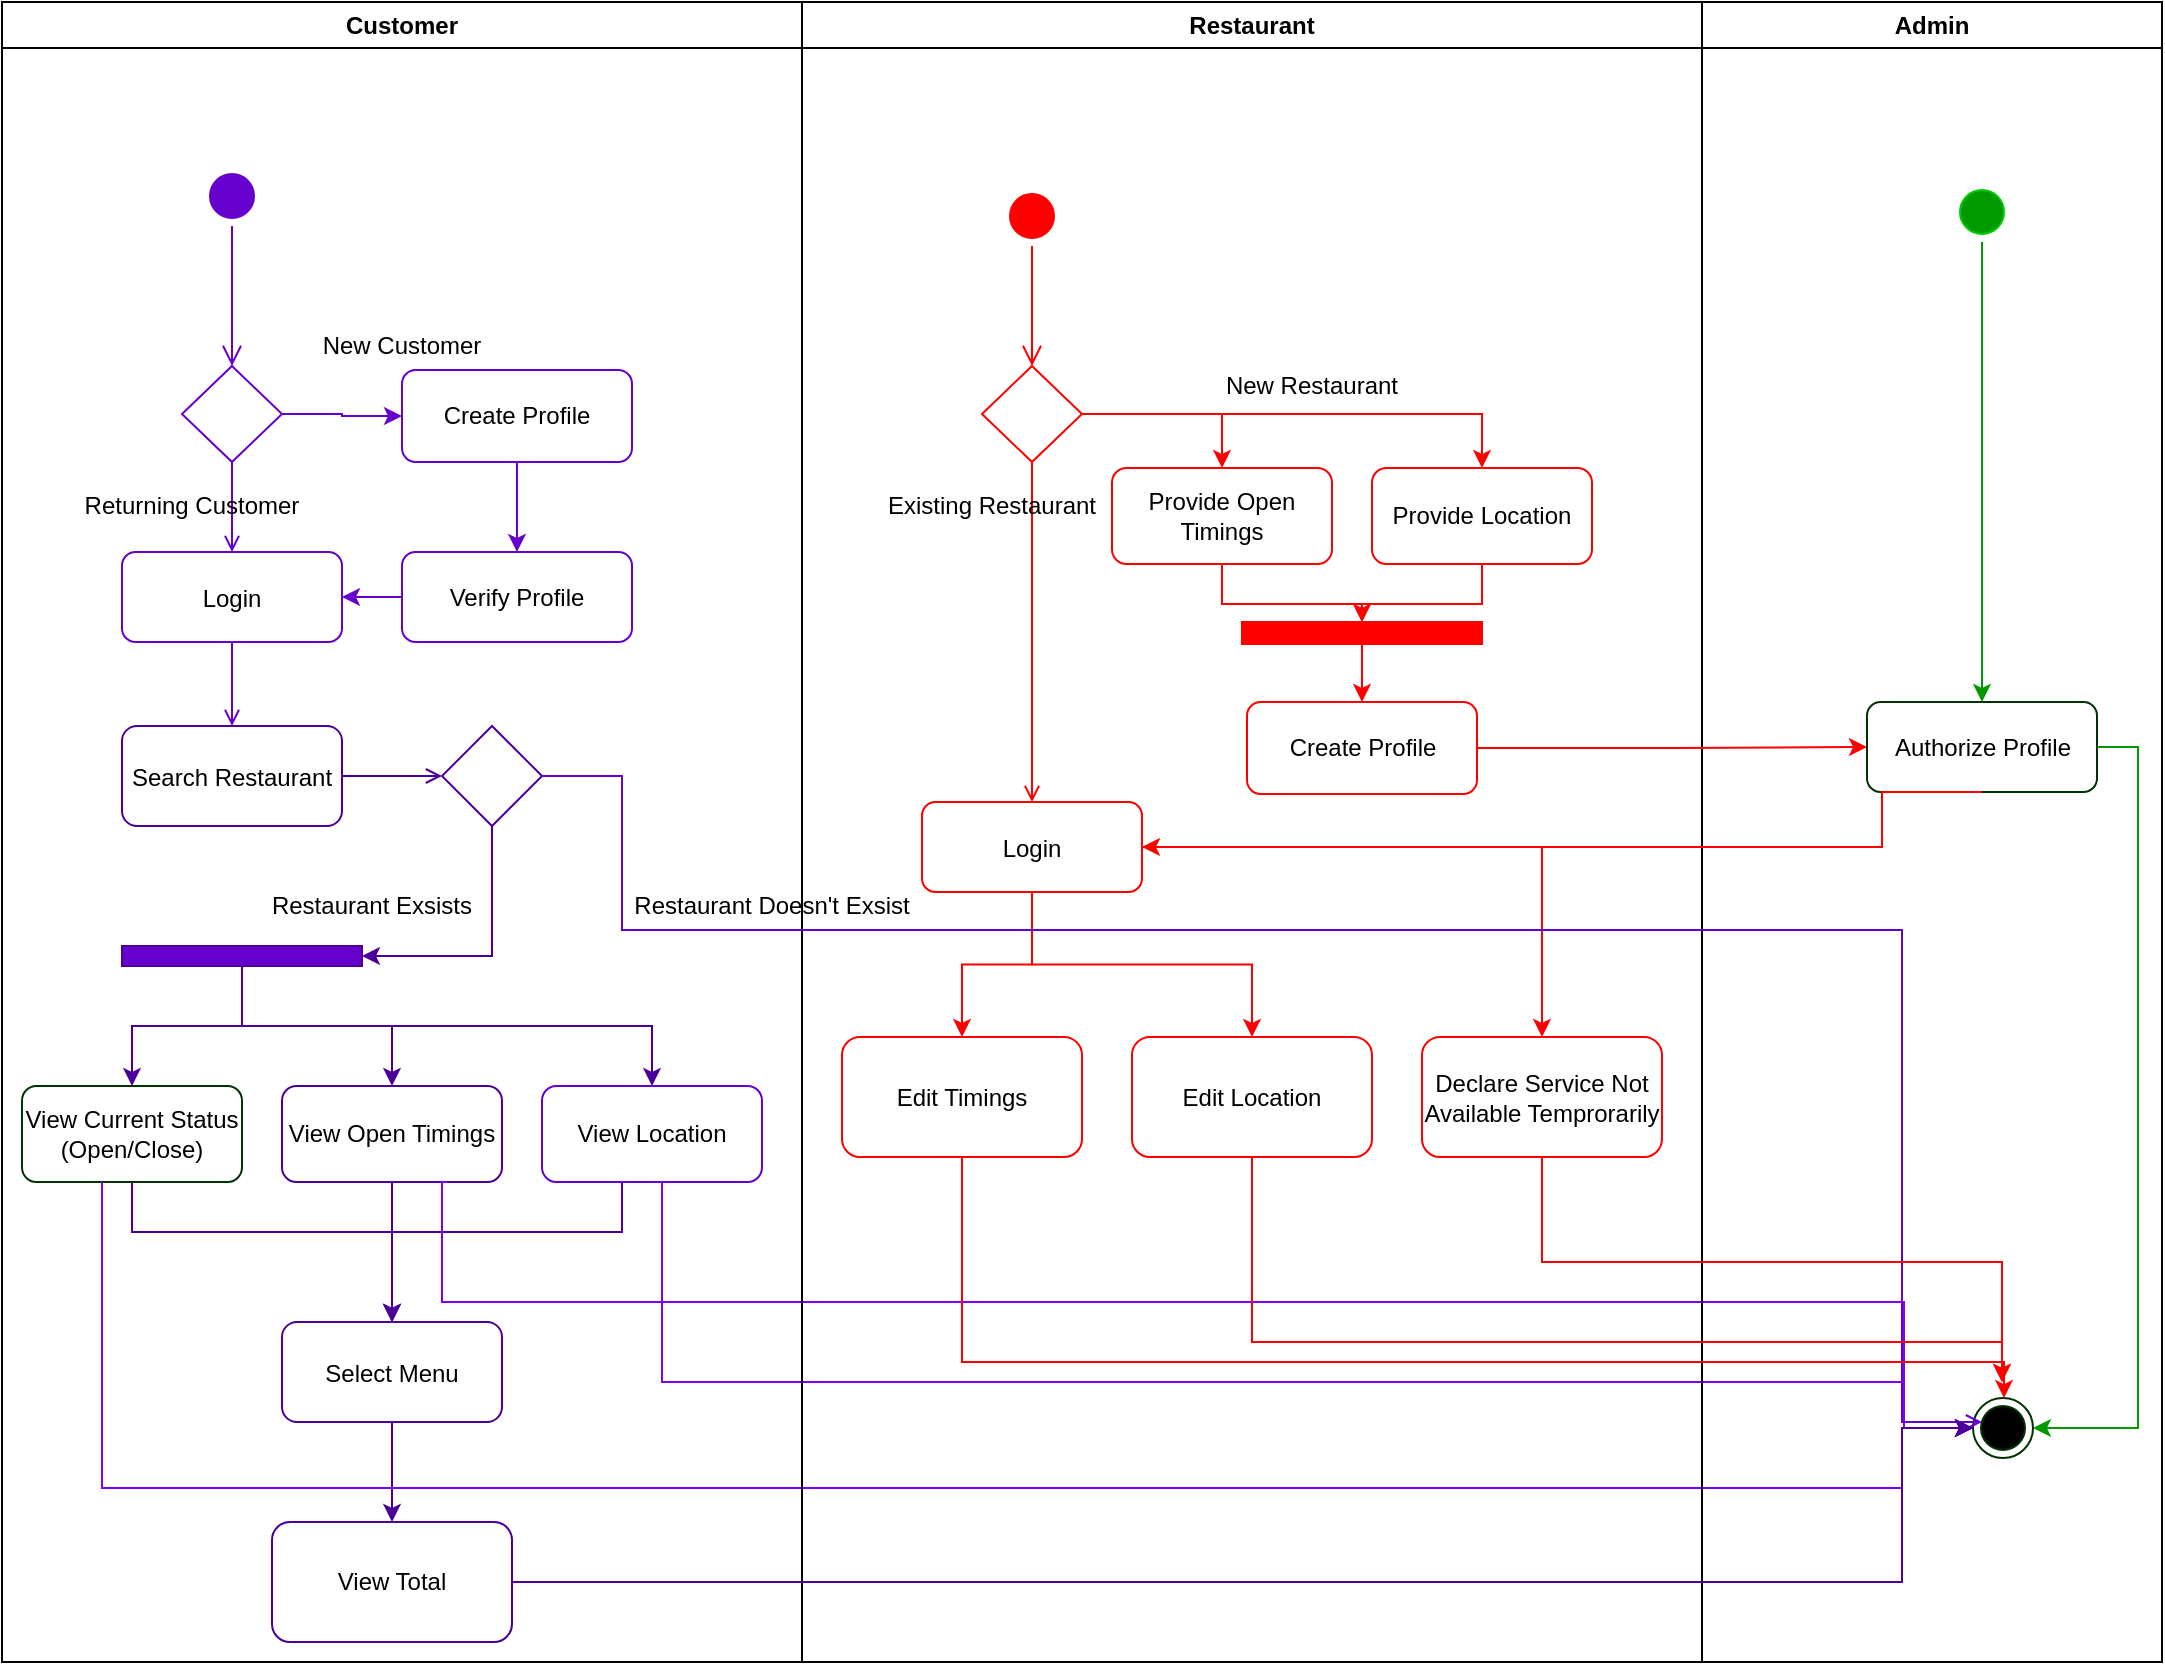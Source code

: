 <mxfile version="14.4.2" type="github"><diagram name="Page-1" id="e7e014a7-5840-1c2e-5031-d8a46d1fe8dd"><mxGraphModel dx="1240" dy="643" grid="1" gridSize="10" guides="1" tooltips="1" connect="1" arrows="1" fold="1" page="1" pageScale="1" pageWidth="1169" pageHeight="826" background="#ffffff" math="0" shadow="0"><root><mxCell id="0"/><mxCell id="1" parent="0"/><mxCell id="2" value="Customer" style="swimlane;whiteSpace=wrap" parent="1" vertex="1"><mxGeometry x="30" y="180" width="400" height="830" as="geometry"/></mxCell><mxCell id="5" value="" style="ellipse;shape=startState;strokeColor=#6600CC;fillColor=#6600CC;" parent="2" vertex="1"><mxGeometry x="100" y="82" width="30" height="30" as="geometry"/></mxCell><mxCell id="6" value="" style="edgeStyle=elbowEdgeStyle;elbow=horizontal;verticalAlign=bottom;endArrow=open;endSize=8;endFill=1;rounded=0;strokeColor=#6600CC;" parent="2" source="5" target="N6gAtkdor1VgeTtjSzMd-41" edge="1"><mxGeometry x="100" y="40" as="geometry"><mxPoint x="114.286" y="102.0" as="targetPoint"/></mxGeometry></mxCell><mxCell id="8" value="Login" style="rounded=1;strokeColor=#6600CC;" parent="2" vertex="1"><mxGeometry x="60" y="275" width="110" height="45" as="geometry"/></mxCell><mxCell id="9" value="" style="endArrow=open;endFill=1;rounded=0;strokeColor=#6600CC;" parent="2" source="N6gAtkdor1VgeTtjSzMd-41" target="8" edge="1"><mxGeometry relative="1" as="geometry"/></mxCell><mxCell id="10" value="Search Restaurant" style="rounded=1;strokeColor=#4C0099;" parent="2" vertex="1"><mxGeometry x="60" y="362" width="110" height="50" as="geometry"/></mxCell><mxCell id="11" value="" style="endArrow=open;endFill=1;rounded=0;strokeColor=#6600CC;" parent="2" source="8" target="10" edge="1"><mxGeometry relative="1" as="geometry"/></mxCell><mxCell id="N6gAtkdor1VgeTtjSzMd-41" value="" style="rhombus;whiteSpace=wrap;html=1;rounded=0;strokeColor=#6600CC;" vertex="1" parent="2"><mxGeometry x="90" y="182" width="50" height="48" as="geometry"/></mxCell><mxCell id="N6gAtkdor1VgeTtjSzMd-44" value="Create Profile" style="whiteSpace=wrap;html=1;rounded=1;strokeColor=#6600CC;" vertex="1" parent="2"><mxGeometry x="200" y="184" width="115" height="46" as="geometry"/></mxCell><mxCell id="N6gAtkdor1VgeTtjSzMd-45" value="" style="edgeStyle=orthogonalEdgeStyle;rounded=0;orthogonalLoop=1;jettySize=auto;html=1;strokeColor=#6600CC;" edge="1" parent="2" source="N6gAtkdor1VgeTtjSzMd-41" target="N6gAtkdor1VgeTtjSzMd-44"><mxGeometry relative="1" as="geometry"/></mxCell><mxCell id="N6gAtkdor1VgeTtjSzMd-59" value="Verify Profile" style="whiteSpace=wrap;html=1;rounded=1;strokeColor=#6600CC;" vertex="1" parent="2"><mxGeometry x="200" y="275" width="115" height="45" as="geometry"/></mxCell><mxCell id="N6gAtkdor1VgeTtjSzMd-60" value="" style="endArrow=classic;html=1;exitX=0.5;exitY=1;exitDx=0;exitDy=0;strokeColor=#6600CC;" edge="1" parent="2" source="N6gAtkdor1VgeTtjSzMd-44" target="N6gAtkdor1VgeTtjSzMd-59"><mxGeometry width="50" height="50" relative="1" as="geometry"><mxPoint x="430" y="332" as="sourcePoint"/><mxPoint x="480" y="282" as="targetPoint"/></mxGeometry></mxCell><mxCell id="N6gAtkdor1VgeTtjSzMd-61" value="" style="endArrow=classic;html=1;exitX=0;exitY=0.5;exitDx=0;exitDy=0;entryX=1;entryY=0.5;entryDx=0;entryDy=0;fillColor=#e51400;strokeColor=#6600CC;" edge="1" parent="2" source="N6gAtkdor1VgeTtjSzMd-59" target="8"><mxGeometry width="50" height="50" relative="1" as="geometry"><mxPoint x="430" y="332" as="sourcePoint"/><mxPoint x="480" y="282" as="targetPoint"/></mxGeometry></mxCell><mxCell id="N6gAtkdor1VgeTtjSzMd-73" style="edgeStyle=orthogonalEdgeStyle;rounded=0;orthogonalLoop=1;jettySize=auto;html=1;strokeColor=#4C0099;entryX=0.5;entryY=0;entryDx=0;entryDy=0;" edge="1" parent="2" source="N6gAtkdor1VgeTtjSzMd-62" target="N6gAtkdor1VgeTtjSzMd-71"><mxGeometry relative="1" as="geometry"><mxPoint x="195" y="615" as="targetPoint"/><Array as="points"><mxPoint x="65" y="615"/><mxPoint x="195" y="615"/></Array></mxGeometry></mxCell><mxCell id="N6gAtkdor1VgeTtjSzMd-62" value="View Current Status (Open/Close)" style="rounded=1;whiteSpace=wrap;html=1;strokeColor=#003300;" vertex="1" parent="2"><mxGeometry x="10" y="542" width="110" height="48" as="geometry"/></mxCell><mxCell id="N6gAtkdor1VgeTtjSzMd-63" value="" style="endArrow=open;endFill=1;rounded=0;exitX=1;exitY=0.5;exitDx=0;exitDy=0;entryX=0;entryY=0.5;entryDx=0;entryDy=0;strokeColor=#4C0099;" edge="1" parent="2" source="10" target="N6gAtkdor1VgeTtjSzMd-81"><mxGeometry relative="1" as="geometry"><mxPoint x="120" y="412" as="sourcePoint"/><mxPoint x="115" y="470" as="targetPoint"/></mxGeometry></mxCell><mxCell id="N6gAtkdor1VgeTtjSzMd-74" style="edgeStyle=orthogonalEdgeStyle;rounded=0;orthogonalLoop=1;jettySize=auto;html=1;strokeColor=#4C0099;entryX=0.5;entryY=0;entryDx=0;entryDy=0;" edge="1" parent="2" source="N6gAtkdor1VgeTtjSzMd-64" target="N6gAtkdor1VgeTtjSzMd-71"><mxGeometry relative="1" as="geometry"><mxPoint x="195" y="620" as="targetPoint"/><Array as="points"><mxPoint x="310" y="615"/><mxPoint x="195" y="615"/></Array></mxGeometry></mxCell><mxCell id="N6gAtkdor1VgeTtjSzMd-64" value="View Location" style="rounded=1;whiteSpace=wrap;html=1;strokeColor=#6600CC;" vertex="1" parent="2"><mxGeometry x="270" y="542" width="110" height="48" as="geometry"/></mxCell><mxCell id="N6gAtkdor1VgeTtjSzMd-72" style="edgeStyle=orthogonalEdgeStyle;rounded=0;orthogonalLoop=1;jettySize=auto;html=1;exitX=0.5;exitY=1;exitDx=0;exitDy=0;entryX=0.5;entryY=0;entryDx=0;entryDy=0;strokeColor=#4C0099;" edge="1" parent="2" source="N6gAtkdor1VgeTtjSzMd-65" target="N6gAtkdor1VgeTtjSzMd-71"><mxGeometry relative="1" as="geometry"/></mxCell><mxCell id="N6gAtkdor1VgeTtjSzMd-65" value="View Open Timings" style="rounded=1;whiteSpace=wrap;html=1;strokeColor=#4C0099;" vertex="1" parent="2"><mxGeometry x="140" y="542" width="110" height="48" as="geometry"/></mxCell><mxCell id="N6gAtkdor1VgeTtjSzMd-67" value="" style="rounded=0;whiteSpace=wrap;html=1;strokeColor=#4C0099;fillColor=#6600CC;" vertex="1" parent="2"><mxGeometry x="60" y="472" width="120" height="10" as="geometry"/></mxCell><mxCell id="N6gAtkdor1VgeTtjSzMd-68" value="" style="endArrow=classic;html=1;exitX=0.5;exitY=1;exitDx=0;exitDy=0;entryX=0.5;entryY=0;entryDx=0;entryDy=0;edgeStyle=orthogonalEdgeStyle;rounded=0;strokeColor=#4C0099;" edge="1" parent="2" source="N6gAtkdor1VgeTtjSzMd-67" target="N6gAtkdor1VgeTtjSzMd-62"><mxGeometry width="50" height="50" relative="1" as="geometry"><mxPoint x="200" y="530" as="sourcePoint"/><mxPoint x="250" y="480" as="targetPoint"/></mxGeometry></mxCell><mxCell id="N6gAtkdor1VgeTtjSzMd-69" value="" style="endArrow=classic;html=1;exitX=0.5;exitY=1;exitDx=0;exitDy=0;entryX=0.5;entryY=0;entryDx=0;entryDy=0;edgeStyle=orthogonalEdgeStyle;rounded=0;strokeColor=#4C0099;" edge="1" parent="2" source="N6gAtkdor1VgeTtjSzMd-67" target="N6gAtkdor1VgeTtjSzMd-65"><mxGeometry width="50" height="50" relative="1" as="geometry"><mxPoint x="130" y="492" as="sourcePoint"/><mxPoint x="75" y="520.0" as="targetPoint"/></mxGeometry></mxCell><mxCell id="N6gAtkdor1VgeTtjSzMd-70" value="" style="endArrow=classic;html=1;exitX=0.5;exitY=1;exitDx=0;exitDy=0;entryX=0.5;entryY=0;entryDx=0;entryDy=0;edgeStyle=orthogonalEdgeStyle;rounded=0;strokeColor=#4C0099;" edge="1" parent="2" source="N6gAtkdor1VgeTtjSzMd-67" target="N6gAtkdor1VgeTtjSzMd-64"><mxGeometry width="50" height="50" relative="1" as="geometry"><mxPoint x="250" y="482" as="sourcePoint"/><mxPoint x="325" y="510.0" as="targetPoint"/></mxGeometry></mxCell><mxCell id="N6gAtkdor1VgeTtjSzMd-71" value="Select Menu" style="rounded=1;strokeColor=#4C0099;" vertex="1" parent="2"><mxGeometry x="140" y="660" width="110" height="50" as="geometry"/></mxCell><mxCell id="N6gAtkdor1VgeTtjSzMd-75" value="View Total" style="whiteSpace=wrap;html=1;rounded=1;strokeColor=#4C0099;" vertex="1" parent="2"><mxGeometry x="135" y="760" width="120" height="60" as="geometry"/></mxCell><mxCell id="N6gAtkdor1VgeTtjSzMd-76" value="" style="edgeStyle=orthogonalEdgeStyle;rounded=0;orthogonalLoop=1;jettySize=auto;html=1;strokeColor=#4C0099;" edge="1" parent="2" source="N6gAtkdor1VgeTtjSzMd-71" target="N6gAtkdor1VgeTtjSzMd-75"><mxGeometry relative="1" as="geometry"/></mxCell><mxCell id="N6gAtkdor1VgeTtjSzMd-82" style="edgeStyle=orthogonalEdgeStyle;rounded=0;orthogonalLoop=1;jettySize=auto;html=1;entryX=1;entryY=0.5;entryDx=0;entryDy=0;exitX=0.5;exitY=1;exitDx=0;exitDy=0;strokeColor=#4C0099;" edge="1" parent="2" source="N6gAtkdor1VgeTtjSzMd-81" target="N6gAtkdor1VgeTtjSzMd-67"><mxGeometry relative="1" as="geometry"><Array as="points"><mxPoint x="245" y="477"/></Array></mxGeometry></mxCell><mxCell id="N6gAtkdor1VgeTtjSzMd-81" value="" style="rhombus;whiteSpace=wrap;html=1;rounded=0;fillColor=#FFFFFF;strokeColor=#4C0099;" vertex="1" parent="2"><mxGeometry x="220" y="362" width="50" height="50" as="geometry"/></mxCell><mxCell id="N6gAtkdor1VgeTtjSzMd-83" value="Restaurant Doesn't Exsist" style="text;html=1;strokeColor=none;fillColor=none;align=center;verticalAlign=middle;whiteSpace=wrap;rounded=0;" vertex="1" parent="2"><mxGeometry x="300" y="442" width="170" height="20" as="geometry"/></mxCell><mxCell id="N6gAtkdor1VgeTtjSzMd-84" value="Restaurant Exsists" style="text;html=1;fillColor=none;align=center;verticalAlign=middle;whiteSpace=wrap;rounded=0;" vertex="1" parent="2"><mxGeometry x="100" y="442" width="170" height="20" as="geometry"/></mxCell><mxCell id="N6gAtkdor1VgeTtjSzMd-138" value="New Customer" style="text;html=1;fillColor=none;align=center;verticalAlign=middle;whiteSpace=wrap;rounded=0;" vertex="1" parent="2"><mxGeometry x="115" y="162" width="170" height="20" as="geometry"/></mxCell><mxCell id="N6gAtkdor1VgeTtjSzMd-139" value="Returning Customer" style="text;html=1;strokeColor=none;fillColor=none;align=center;verticalAlign=middle;whiteSpace=wrap;rounded=0;" vertex="1" parent="2"><mxGeometry x="10" y="242" width="170" height="20" as="geometry"/></mxCell><mxCell id="4" value="Admin" style="swimlane;whiteSpace=wrap" parent="1" vertex="1"><mxGeometry x="880" y="180" width="230" height="830" as="geometry"/></mxCell><mxCell id="38" value="" style="ellipse;shape=endState;fillColor=#000000;strokeColor=#003300;" parent="4" vertex="1"><mxGeometry x="135.5" y="698" width="30" height="30" as="geometry"/></mxCell><mxCell id="N6gAtkdor1VgeTtjSzMd-201" style="edgeStyle=orthogonalEdgeStyle;rounded=0;orthogonalLoop=1;jettySize=auto;html=1;entryX=1;entryY=0.5;entryDx=0;entryDy=0;strokeColor=#009900;" edge="1" parent="4" source="N6gAtkdor1VgeTtjSzMd-150" target="38"><mxGeometry relative="1" as="geometry"><Array as="points"><mxPoint x="218" y="373"/><mxPoint x="218" y="713"/></Array></mxGeometry></mxCell><mxCell id="N6gAtkdor1VgeTtjSzMd-150" value="Authorize Profile" style="whiteSpace=wrap;html=1;rounded=1;strokeColor=#003300;" vertex="1" parent="4"><mxGeometry x="82.5" y="350" width="115" height="45" as="geometry"/></mxCell><mxCell id="N6gAtkdor1VgeTtjSzMd-200" style="edgeStyle=orthogonalEdgeStyle;rounded=0;orthogonalLoop=1;jettySize=auto;html=1;entryX=0.5;entryY=0;entryDx=0;entryDy=0;strokeColor=#009900;" edge="1" parent="4" source="N6gAtkdor1VgeTtjSzMd-199" target="N6gAtkdor1VgeTtjSzMd-150"><mxGeometry relative="1" as="geometry"/></mxCell><mxCell id="N6gAtkdor1VgeTtjSzMd-199" value="" style="ellipse;shape=startState;fillColor=#009900;strokeColor=#00CC00;" vertex="1" parent="4"><mxGeometry x="125" y="90" width="30" height="30" as="geometry"/></mxCell><mxCell id="N6gAtkdor1VgeTtjSzMd-78" style="edgeStyle=orthogonalEdgeStyle;rounded=0;orthogonalLoop=1;jettySize=auto;html=1;entryX=0;entryY=0.5;entryDx=0;entryDy=0;strokeColor=#7F00FF;" edge="1" parent="1" source="N6gAtkdor1VgeTtjSzMd-64" target="38"><mxGeometry relative="1" as="geometry"><Array as="points"><mxPoint x="360" y="870"/><mxPoint x="981" y="870"/><mxPoint x="981" y="893"/><mxPoint x="980" y="923"/></Array></mxGeometry></mxCell><mxCell id="N6gAtkdor1VgeTtjSzMd-79" style="edgeStyle=orthogonalEdgeStyle;rounded=0;orthogonalLoop=1;jettySize=auto;html=1;exitX=0.75;exitY=1;exitDx=0;exitDy=0;strokeColor=#7F00FF;entryX=0;entryY=0.5;entryDx=0;entryDy=0;" edge="1" parent="1" source="N6gAtkdor1VgeTtjSzMd-65" target="38"><mxGeometry relative="1" as="geometry"><mxPoint x="260" y="720" as="sourcePoint"/><mxPoint x="1010" y="893" as="targetPoint"/><Array as="points"><mxPoint x="250" y="770"/><mxPoint x="250" y="830"/><mxPoint x="981" y="830"/><mxPoint x="981" y="893"/></Array></mxGeometry></mxCell><mxCell id="N6gAtkdor1VgeTtjSzMd-80" style="edgeStyle=orthogonalEdgeStyle;rounded=0;orthogonalLoop=1;jettySize=auto;html=1;strokeColor=#7F00FF;entryX=0;entryY=0.5;entryDx=0;entryDy=0;" edge="1" parent="1" source="N6gAtkdor1VgeTtjSzMd-62" target="38"><mxGeometry relative="1" as="geometry"><mxPoint x="875" y="860" as="targetPoint"/><Array as="points"><mxPoint x="80" y="923"/><mxPoint x="980" y="923"/><mxPoint x="980" y="893"/></Array></mxGeometry></mxCell><mxCell id="N6gAtkdor1VgeTtjSzMd-140" value="Restaurant" style="swimlane;whiteSpace=wrap" vertex="1" parent="1"><mxGeometry x="430" y="180" width="450" height="830" as="geometry"/></mxCell><mxCell id="N6gAtkdor1VgeTtjSzMd-141" value="" style="ellipse;shape=startState;fillColor=#FF0000;strokeColor=#FF0000;" vertex="1" parent="N6gAtkdor1VgeTtjSzMd-140"><mxGeometry x="100" y="92" width="30" height="30" as="geometry"/></mxCell><mxCell id="N6gAtkdor1VgeTtjSzMd-142" value="" style="edgeStyle=elbowEdgeStyle;elbow=horizontal;verticalAlign=bottom;endArrow=open;endSize=8;strokeColor=#FF0000;endFill=1;rounded=0" edge="1" parent="N6gAtkdor1VgeTtjSzMd-140" source="N6gAtkdor1VgeTtjSzMd-141" target="N6gAtkdor1VgeTtjSzMd-147"><mxGeometry x="100" y="40" as="geometry"><mxPoint x="114.286" y="102.0" as="targetPoint"/></mxGeometry></mxCell><mxCell id="N6gAtkdor1VgeTtjSzMd-143" value="Login" style="rounded=1;strokeColor=#FF0000;" vertex="1" parent="N6gAtkdor1VgeTtjSzMd-140"><mxGeometry x="60" y="400" width="110" height="45" as="geometry"/></mxCell><mxCell id="N6gAtkdor1VgeTtjSzMd-144" value="" style="endArrow=open;endFill=1;rounded=0;strokeColor=#FF0000;" edge="1" parent="N6gAtkdor1VgeTtjSzMd-140" source="N6gAtkdor1VgeTtjSzMd-147" target="N6gAtkdor1VgeTtjSzMd-143"><mxGeometry relative="1" as="geometry"/></mxCell><mxCell id="N6gAtkdor1VgeTtjSzMd-179" style="edgeStyle=orthogonalEdgeStyle;rounded=0;orthogonalLoop=1;jettySize=auto;html=1;entryX=0.5;entryY=0;entryDx=0;entryDy=0;strokeColor=#FF0000;" edge="1" parent="N6gAtkdor1VgeTtjSzMd-140" source="N6gAtkdor1VgeTtjSzMd-147" target="N6gAtkdor1VgeTtjSzMd-178"><mxGeometry relative="1" as="geometry"/></mxCell><mxCell id="N6gAtkdor1VgeTtjSzMd-147" value="" style="rhombus;whiteSpace=wrap;html=1;rounded=0;strokeColor=#FF0000;" vertex="1" parent="N6gAtkdor1VgeTtjSzMd-140"><mxGeometry x="90" y="182" width="50" height="48" as="geometry"/></mxCell><mxCell id="N6gAtkdor1VgeTtjSzMd-149" value="" style="edgeStyle=orthogonalEdgeStyle;rounded=0;orthogonalLoop=1;jettySize=auto;html=1;entryX=0.5;entryY=0;entryDx=0;entryDy=0;strokeColor=#FF0000;" edge="1" parent="N6gAtkdor1VgeTtjSzMd-140" source="N6gAtkdor1VgeTtjSzMd-147" target="N6gAtkdor1VgeTtjSzMd-177"><mxGeometry relative="1" as="geometry"/></mxCell><mxCell id="N6gAtkdor1VgeTtjSzMd-172" value="New Restaurant" style="text;html=1;fillColor=none;align=center;verticalAlign=middle;whiteSpace=wrap;rounded=0;" vertex="1" parent="N6gAtkdor1VgeTtjSzMd-140"><mxGeometry x="170" y="182" width="170" height="20" as="geometry"/></mxCell><mxCell id="N6gAtkdor1VgeTtjSzMd-173" value="Existing Restaurant" style="text;html=1;strokeColor=none;fillColor=none;align=center;verticalAlign=middle;whiteSpace=wrap;rounded=0;" vertex="1" parent="N6gAtkdor1VgeTtjSzMd-140"><mxGeometry x="10" y="242" width="170" height="20" as="geometry"/></mxCell><mxCell id="N6gAtkdor1VgeTtjSzMd-184" style="edgeStyle=orthogonalEdgeStyle;rounded=0;orthogonalLoop=1;jettySize=auto;html=1;entryX=0.5;entryY=0;entryDx=0;entryDy=0;strokeColor=#FF0000;" edge="1" parent="N6gAtkdor1VgeTtjSzMd-140" source="N6gAtkdor1VgeTtjSzMd-177" target="N6gAtkdor1VgeTtjSzMd-180"><mxGeometry relative="1" as="geometry"/></mxCell><mxCell id="N6gAtkdor1VgeTtjSzMd-177" value="Provide Open Timings" style="rounded=1;whiteSpace=wrap;html=1;strokeColor=#FF0000;" vertex="1" parent="N6gAtkdor1VgeTtjSzMd-140"><mxGeometry x="155" y="233" width="110" height="48" as="geometry"/></mxCell><mxCell id="N6gAtkdor1VgeTtjSzMd-185" style="edgeStyle=orthogonalEdgeStyle;rounded=0;orthogonalLoop=1;jettySize=auto;html=1;entryX=0.5;entryY=0;entryDx=0;entryDy=0;strokeColor=#FF0000;" edge="1" parent="N6gAtkdor1VgeTtjSzMd-140" source="N6gAtkdor1VgeTtjSzMd-178" target="N6gAtkdor1VgeTtjSzMd-180"><mxGeometry relative="1" as="geometry"/></mxCell><mxCell id="N6gAtkdor1VgeTtjSzMd-178" value="Provide Location" style="rounded=1;whiteSpace=wrap;html=1;strokeColor=#FF0000;" vertex="1" parent="N6gAtkdor1VgeTtjSzMd-140"><mxGeometry x="285" y="233" width="110" height="48" as="geometry"/></mxCell><mxCell id="N6gAtkdor1VgeTtjSzMd-180" value="" style="rounded=0;whiteSpace=wrap;html=1;fillColor=#FF0000;strokeColor=#FF0000;" vertex="1" parent="N6gAtkdor1VgeTtjSzMd-140"><mxGeometry x="220" y="310" width="120" height="11" as="geometry"/></mxCell><mxCell id="N6gAtkdor1VgeTtjSzMd-181" style="edgeStyle=orthogonalEdgeStyle;rounded=0;orthogonalLoop=1;jettySize=auto;html=1;exitX=0.5;exitY=1;exitDx=0;exitDy=0;strokeColor=#FF0000;" edge="1" parent="N6gAtkdor1VgeTtjSzMd-140" source="N6gAtkdor1VgeTtjSzMd-180" target="N6gAtkdor1VgeTtjSzMd-180"><mxGeometry relative="1" as="geometry"/></mxCell><mxCell id="N6gAtkdor1VgeTtjSzMd-188" value="Edit Timings" style="whiteSpace=wrap;html=1;rounded=1;strokeColor=#FF0000;" vertex="1" parent="N6gAtkdor1VgeTtjSzMd-140"><mxGeometry x="20" y="517.5" width="120" height="60" as="geometry"/></mxCell><mxCell id="N6gAtkdor1VgeTtjSzMd-189" value="" style="edgeStyle=orthogonalEdgeStyle;rounded=0;orthogonalLoop=1;jettySize=auto;html=1;strokeColor=#FF0000;" edge="1" parent="N6gAtkdor1VgeTtjSzMd-140" source="N6gAtkdor1VgeTtjSzMd-143" target="N6gAtkdor1VgeTtjSzMd-188"><mxGeometry relative="1" as="geometry"/></mxCell><mxCell id="N6gAtkdor1VgeTtjSzMd-190" value="Edit Location" style="whiteSpace=wrap;html=1;rounded=1;strokeColor=#FF0000;" vertex="1" parent="N6gAtkdor1VgeTtjSzMd-140"><mxGeometry x="165" y="517.5" width="120" height="60" as="geometry"/></mxCell><mxCell id="N6gAtkdor1VgeTtjSzMd-191" value="" style="edgeStyle=orthogonalEdgeStyle;rounded=0;orthogonalLoop=1;jettySize=auto;html=1;strokeColor=#FF0000;" edge="1" parent="N6gAtkdor1VgeTtjSzMd-140" source="N6gAtkdor1VgeTtjSzMd-143" target="N6gAtkdor1VgeTtjSzMd-190"><mxGeometry relative="1" as="geometry"/></mxCell><mxCell id="N6gAtkdor1VgeTtjSzMd-193" value="Declare Service Not Available Temprorarily" style="whiteSpace=wrap;html=1;rounded=1;strokeColor=#FF0000;" vertex="1" parent="N6gAtkdor1VgeTtjSzMd-140"><mxGeometry x="310" y="517.5" width="120" height="60" as="geometry"/></mxCell><mxCell id="N6gAtkdor1VgeTtjSzMd-194" value="" style="edgeStyle=orthogonalEdgeStyle;rounded=0;orthogonalLoop=1;jettySize=auto;html=1;strokeColor=#FF0000;" edge="1" parent="N6gAtkdor1VgeTtjSzMd-140" source="N6gAtkdor1VgeTtjSzMd-143" target="N6gAtkdor1VgeTtjSzMd-193"><mxGeometry relative="1" as="geometry"/></mxCell><mxCell id="N6gAtkdor1VgeTtjSzMd-152" value="" style="endArrow=classic;html=1;fillColor=#e51400;edgeStyle=orthogonalEdgeStyle;strokeColor=#FF0000;rounded=0;exitX=0.5;exitY=1;exitDx=0;exitDy=0;entryX=1;entryY=0.5;entryDx=0;entryDy=0;" edge="1" parent="1" source="N6gAtkdor1VgeTtjSzMd-150" target="N6gAtkdor1VgeTtjSzMd-143"><mxGeometry width="50" height="50" relative="1" as="geometry"><mxPoint x="910" y="620" as="sourcePoint"/><mxPoint x="640" y="603" as="targetPoint"/><Array as="points"><mxPoint x="970" y="603"/></Array></mxGeometry></mxCell><mxCell id="20" value="" style="endArrow=open;endFill=1;rounded=0;edgeStyle=orthogonalEdgeStyle;exitX=1;exitY=0.5;exitDx=0;exitDy=0;strokeColor=#6600CC;" parent="1" source="N6gAtkdor1VgeTtjSzMd-81" edge="1"><mxGeometry relative="1" as="geometry"><mxPoint x="335" y="604" as="sourcePoint"/><mxPoint x="1020" y="890" as="targetPoint"/><Array as="points"><mxPoint x="340" y="567"/><mxPoint x="340" y="644"/><mxPoint x="980" y="644"/><mxPoint x="980" y="890"/><mxPoint x="1020" y="890"/></Array></mxGeometry></mxCell><mxCell id="N6gAtkdor1VgeTtjSzMd-182" style="edgeStyle=orthogonalEdgeStyle;rounded=0;orthogonalLoop=1;jettySize=auto;html=1;entryX=0;entryY=0.5;entryDx=0;entryDy=0;strokeColor=#4C0099;" edge="1" parent="1" source="N6gAtkdor1VgeTtjSzMd-75" target="38"><mxGeometry relative="1" as="geometry"><Array as="points"><mxPoint x="980" y="970"/><mxPoint x="980" y="893"/></Array></mxGeometry></mxCell><mxCell id="N6gAtkdor1VgeTtjSzMd-187" style="edgeStyle=orthogonalEdgeStyle;rounded=0;orthogonalLoop=1;jettySize=auto;html=1;entryX=0;entryY=0.5;entryDx=0;entryDy=0;strokeColor=#FF0000;" edge="1" parent="1" source="N6gAtkdor1VgeTtjSzMd-148" target="N6gAtkdor1VgeTtjSzMd-150"><mxGeometry relative="1" as="geometry"/></mxCell><mxCell id="N6gAtkdor1VgeTtjSzMd-148" value="Create Profile" style="whiteSpace=wrap;html=1;rounded=1;strokeColor=#FF0000;" vertex="1" parent="1"><mxGeometry x="652.5" y="530" width="115" height="46" as="geometry"/></mxCell><mxCell id="N6gAtkdor1VgeTtjSzMd-186" value="" style="edgeStyle=orthogonalEdgeStyle;rounded=0;orthogonalLoop=1;jettySize=auto;html=1;strokeColor=#FF0000;" edge="1" parent="1" source="N6gAtkdor1VgeTtjSzMd-180" target="N6gAtkdor1VgeTtjSzMd-148"><mxGeometry relative="1" as="geometry"/></mxCell><mxCell id="N6gAtkdor1VgeTtjSzMd-195" style="edgeStyle=orthogonalEdgeStyle;rounded=0;orthogonalLoop=1;jettySize=auto;html=1;strokeColor=#FF0000;" edge="1" parent="1" source="N6gAtkdor1VgeTtjSzMd-188" target="38"><mxGeometry relative="1" as="geometry"><Array as="points"><mxPoint x="510" y="860"/><mxPoint x="1031" y="860"/></Array></mxGeometry></mxCell><mxCell id="N6gAtkdor1VgeTtjSzMd-196" style="edgeStyle=orthogonalEdgeStyle;rounded=0;orthogonalLoop=1;jettySize=auto;html=1;strokeColor=#FF0000;" edge="1" parent="1" source="N6gAtkdor1VgeTtjSzMd-190"><mxGeometry relative="1" as="geometry"><mxPoint x="1030" y="870" as="targetPoint"/><Array as="points"><mxPoint x="655" y="850"/><mxPoint x="1030" y="850"/></Array></mxGeometry></mxCell><mxCell id="N6gAtkdor1VgeTtjSzMd-197" style="edgeStyle=orthogonalEdgeStyle;rounded=0;orthogonalLoop=1;jettySize=auto;html=1;strokeColor=#FF0000;" edge="1" parent="1" source="N6gAtkdor1VgeTtjSzMd-193"><mxGeometry relative="1" as="geometry"><mxPoint x="1030" y="870" as="targetPoint"/><Array as="points"><mxPoint x="800" y="810"/><mxPoint x="1030" y="810"/></Array></mxGeometry></mxCell></root></mxGraphModel></diagram></mxfile>